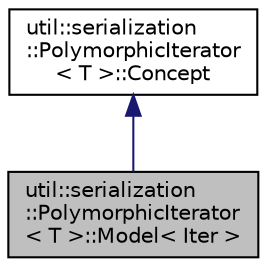 digraph "util::serialization::PolymorphicIterator&lt; T &gt;::Model&lt; Iter &gt;"
{
 // LATEX_PDF_SIZE
  edge [fontname="Helvetica",fontsize="10",labelfontname="Helvetica",labelfontsize="10"];
  node [fontname="Helvetica",fontsize="10",shape=record];
  Node1 [label="util::serialization\l::PolymorphicIterator\l\< T \>::Model\< Iter \>",height=0.2,width=0.4,color="black", fillcolor="grey75", style="filled", fontcolor="black",tooltip=" "];
  Node2 -> Node1 [dir="back",color="midnightblue",fontsize="10",style="solid",fontname="Helvetica"];
  Node2 [label="util::serialization\l::PolymorphicIterator\l\< T \>::Concept",height=0.2,width=0.4,color="black", fillcolor="white", style="filled",URL="$structutil_1_1serialization_1_1_polymorphic_iterator_1_1_concept.html",tooltip=" "];
}
